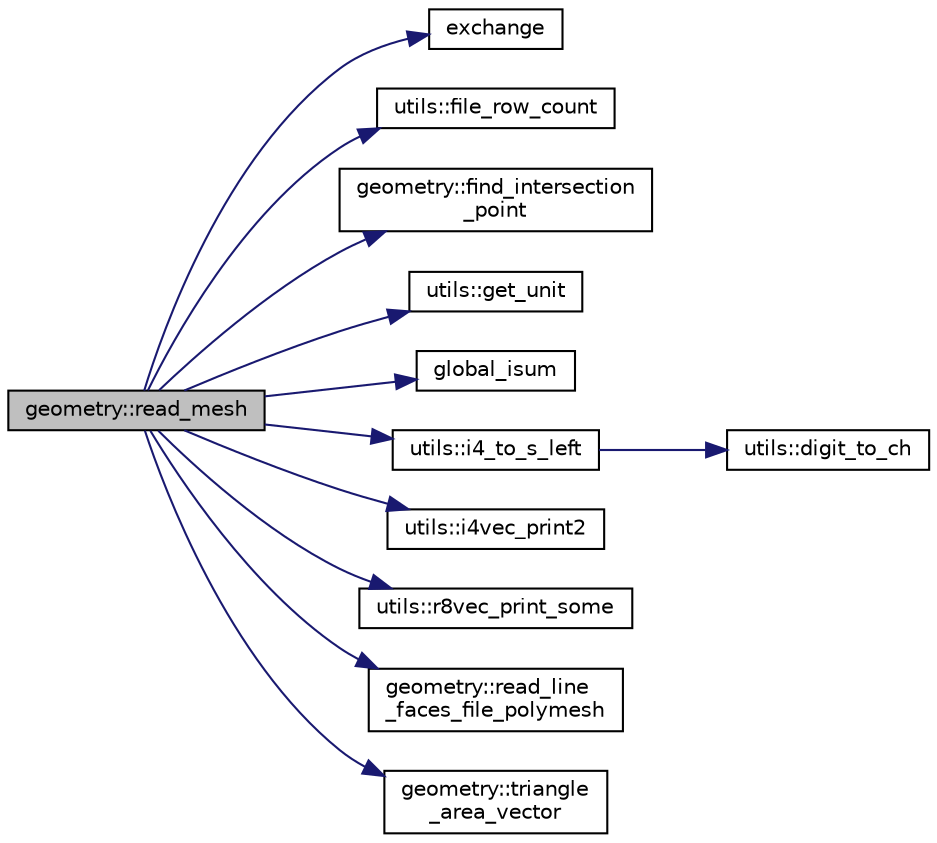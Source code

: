 digraph "geometry::read_mesh"
{
 // LATEX_PDF_SIZE
  edge [fontname="Helvetica",fontsize="10",labelfontname="Helvetica",labelfontsize="10"];
  node [fontname="Helvetica",fontsize="10",shape=record];
  rankdir="LR";
  Node1 [label="geometry::read_mesh",height=0.2,width=0.4,color="black", fillcolor="grey75", style="filled", fontcolor="black",tooltip=" "];
  Node1 -> Node2 [color="midnightblue",fontsize="10",style="solid",fontname="Helvetica"];
  Node2 [label="exchange",height=0.2,width=0.4,color="black", fillcolor="white", style="filled",URL="$exchange_8f90.html#a5fc820a1936a17b779afe691729f2e84",tooltip=" "];
  Node1 -> Node3 [color="midnightblue",fontsize="10",style="solid",fontname="Helvetica"];
  Node3 [label="utils::file_row_count",height=0.2,width=0.4,color="black", fillcolor="white", style="filled",URL="$namespaceutils.html#afeae93498668a901c97062ea8c7da8b3",tooltip=" "];
  Node1 -> Node4 [color="midnightblue",fontsize="10",style="solid",fontname="Helvetica"];
  Node4 [label="geometry::find_intersection\l_point",height=0.2,width=0.4,color="black", fillcolor="white", style="filled",URL="$namespacegeometry.html#a4a8142afee1f6af8001fb3cfbea168ae",tooltip=" "];
  Node1 -> Node5 [color="midnightblue",fontsize="10",style="solid",fontname="Helvetica"];
  Node5 [label="utils::get_unit",height=0.2,width=0.4,color="black", fillcolor="white", style="filled",URL="$namespaceutils.html#a4c02ab80fe8c45c48f93d44158999277",tooltip=" "];
  Node1 -> Node6 [color="midnightblue",fontsize="10",style="solid",fontname="Helvetica"];
  Node6 [label="global_isum",height=0.2,width=0.4,color="black", fillcolor="white", style="filled",URL="$global__isum__mpi_8f90.html#aab4ef60470aa68123a5af9874a1a31d5",tooltip=" "];
  Node1 -> Node7 [color="midnightblue",fontsize="10",style="solid",fontname="Helvetica"];
  Node7 [label="utils::i4_to_s_left",height=0.2,width=0.4,color="black", fillcolor="white", style="filled",URL="$namespaceutils.html#a380db670d15265d5b5a6a003a3df926a",tooltip=" "];
  Node7 -> Node8 [color="midnightblue",fontsize="10",style="solid",fontname="Helvetica"];
  Node8 [label="utils::digit_to_ch",height=0.2,width=0.4,color="black", fillcolor="white", style="filled",URL="$namespaceutils.html#aa6b436f89f63f908b3a17a7339c9bfbf",tooltip=" "];
  Node1 -> Node9 [color="midnightblue",fontsize="10",style="solid",fontname="Helvetica"];
  Node9 [label="utils::i4vec_print2",height=0.2,width=0.4,color="black", fillcolor="white", style="filled",URL="$namespaceutils.html#a34a8ef81d609bb2f52d645de2b5eb198",tooltip=" "];
  Node1 -> Node10 [color="midnightblue",fontsize="10",style="solid",fontname="Helvetica"];
  Node10 [label="utils::r8vec_print_some",height=0.2,width=0.4,color="black", fillcolor="white", style="filled",URL="$namespaceutils.html#a99f11e3629559c436b21305a07473d4d",tooltip=" "];
  Node1 -> Node11 [color="midnightblue",fontsize="10",style="solid",fontname="Helvetica"];
  Node11 [label="geometry::read_line\l_faces_file_polymesh",height=0.2,width=0.4,color="black", fillcolor="white", style="filled",URL="$namespacegeometry.html#a26addf2bfa77af939dd112214572338b",tooltip=" "];
  Node1 -> Node12 [color="midnightblue",fontsize="10",style="solid",fontname="Helvetica"];
  Node12 [label="geometry::triangle\l_area_vector",height=0.2,width=0.4,color="black", fillcolor="white", style="filled",URL="$namespacegeometry.html#a5b97404630e45caf9cfe42e5986e1610",tooltip=" "];
}
